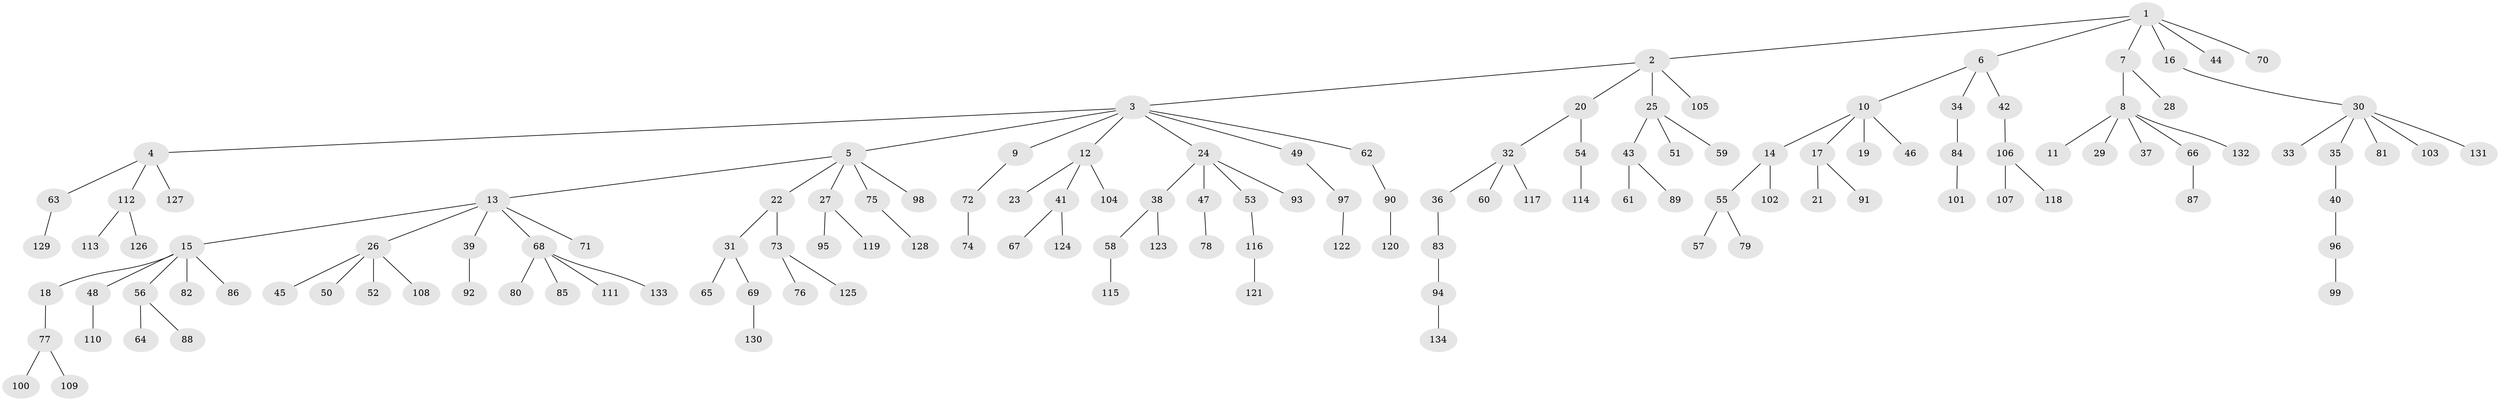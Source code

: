 // coarse degree distribution, {1: 0.825, 2: 0.1, 7: 0.025, 4: 0.025, 26: 0.025}
// Generated by graph-tools (version 1.1) at 2025/55/03/04/25 21:55:43]
// undirected, 134 vertices, 133 edges
graph export_dot {
graph [start="1"]
  node [color=gray90,style=filled];
  1;
  2;
  3;
  4;
  5;
  6;
  7;
  8;
  9;
  10;
  11;
  12;
  13;
  14;
  15;
  16;
  17;
  18;
  19;
  20;
  21;
  22;
  23;
  24;
  25;
  26;
  27;
  28;
  29;
  30;
  31;
  32;
  33;
  34;
  35;
  36;
  37;
  38;
  39;
  40;
  41;
  42;
  43;
  44;
  45;
  46;
  47;
  48;
  49;
  50;
  51;
  52;
  53;
  54;
  55;
  56;
  57;
  58;
  59;
  60;
  61;
  62;
  63;
  64;
  65;
  66;
  67;
  68;
  69;
  70;
  71;
  72;
  73;
  74;
  75;
  76;
  77;
  78;
  79;
  80;
  81;
  82;
  83;
  84;
  85;
  86;
  87;
  88;
  89;
  90;
  91;
  92;
  93;
  94;
  95;
  96;
  97;
  98;
  99;
  100;
  101;
  102;
  103;
  104;
  105;
  106;
  107;
  108;
  109;
  110;
  111;
  112;
  113;
  114;
  115;
  116;
  117;
  118;
  119;
  120;
  121;
  122;
  123;
  124;
  125;
  126;
  127;
  128;
  129;
  130;
  131;
  132;
  133;
  134;
  1 -- 2;
  1 -- 6;
  1 -- 7;
  1 -- 16;
  1 -- 44;
  1 -- 70;
  2 -- 3;
  2 -- 20;
  2 -- 25;
  2 -- 105;
  3 -- 4;
  3 -- 5;
  3 -- 9;
  3 -- 12;
  3 -- 24;
  3 -- 49;
  3 -- 62;
  4 -- 63;
  4 -- 112;
  4 -- 127;
  5 -- 13;
  5 -- 22;
  5 -- 27;
  5 -- 75;
  5 -- 98;
  6 -- 10;
  6 -- 34;
  6 -- 42;
  7 -- 8;
  7 -- 28;
  8 -- 11;
  8 -- 29;
  8 -- 37;
  8 -- 66;
  8 -- 132;
  9 -- 72;
  10 -- 14;
  10 -- 17;
  10 -- 19;
  10 -- 46;
  12 -- 23;
  12 -- 41;
  12 -- 104;
  13 -- 15;
  13 -- 26;
  13 -- 39;
  13 -- 68;
  13 -- 71;
  14 -- 55;
  14 -- 102;
  15 -- 18;
  15 -- 48;
  15 -- 56;
  15 -- 82;
  15 -- 86;
  16 -- 30;
  17 -- 21;
  17 -- 91;
  18 -- 77;
  20 -- 32;
  20 -- 54;
  22 -- 31;
  22 -- 73;
  24 -- 38;
  24 -- 47;
  24 -- 53;
  24 -- 93;
  25 -- 43;
  25 -- 51;
  25 -- 59;
  26 -- 45;
  26 -- 50;
  26 -- 52;
  26 -- 108;
  27 -- 95;
  27 -- 119;
  30 -- 33;
  30 -- 35;
  30 -- 81;
  30 -- 103;
  30 -- 131;
  31 -- 65;
  31 -- 69;
  32 -- 36;
  32 -- 60;
  32 -- 117;
  34 -- 84;
  35 -- 40;
  36 -- 83;
  38 -- 58;
  38 -- 123;
  39 -- 92;
  40 -- 96;
  41 -- 67;
  41 -- 124;
  42 -- 106;
  43 -- 61;
  43 -- 89;
  47 -- 78;
  48 -- 110;
  49 -- 97;
  53 -- 116;
  54 -- 114;
  55 -- 57;
  55 -- 79;
  56 -- 64;
  56 -- 88;
  58 -- 115;
  62 -- 90;
  63 -- 129;
  66 -- 87;
  68 -- 80;
  68 -- 85;
  68 -- 111;
  68 -- 133;
  69 -- 130;
  72 -- 74;
  73 -- 76;
  73 -- 125;
  75 -- 128;
  77 -- 100;
  77 -- 109;
  83 -- 94;
  84 -- 101;
  90 -- 120;
  94 -- 134;
  96 -- 99;
  97 -- 122;
  106 -- 107;
  106 -- 118;
  112 -- 113;
  112 -- 126;
  116 -- 121;
}
